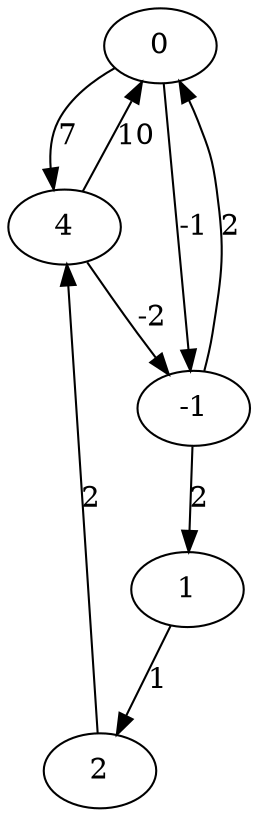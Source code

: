 strict digraph {
	0 -> 1 [label=7]
	0 -> 3 [label=-1]
	1 -> 0 [label=10]
	1 -> 3 [label=-2]
	2 -> 4 [label=1]
	3 -> 0 [label=2]
	3 -> 2 [label=2]
	4 -> 1 [label=2]
	0 [label=0]
	1 [label=4]
	2 [label=1]
	3 [label=-1]
	4 [label=2]
}
